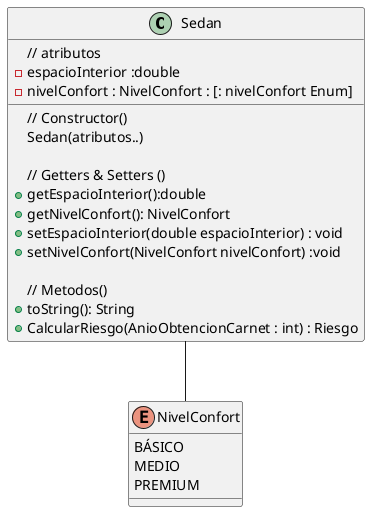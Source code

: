 @startuml
class Sedan {
// atributos
- espacioInterior :double
- nivelConfort : NivelConfort : [: nivelConfort Enum]

// Constructor()
Sedan(atributos..)

// Getters & Setters ()
+ getEspacioInterior():double
+ getNivelConfort(): NivelConfort
+ setEspacioInterior(double espacioInterior) : void
+ setNivelConfort(NivelConfort nivelConfort) :void

// Metodos()
+ toString(): String
+ CalcularRiesgo(AnioObtencionCarnet : int) : Riesgo
}

Sedan -- NivelConfort
enum NivelConfort {
BÁSICO
MEDIO
PREMIUM
}

@enduml







